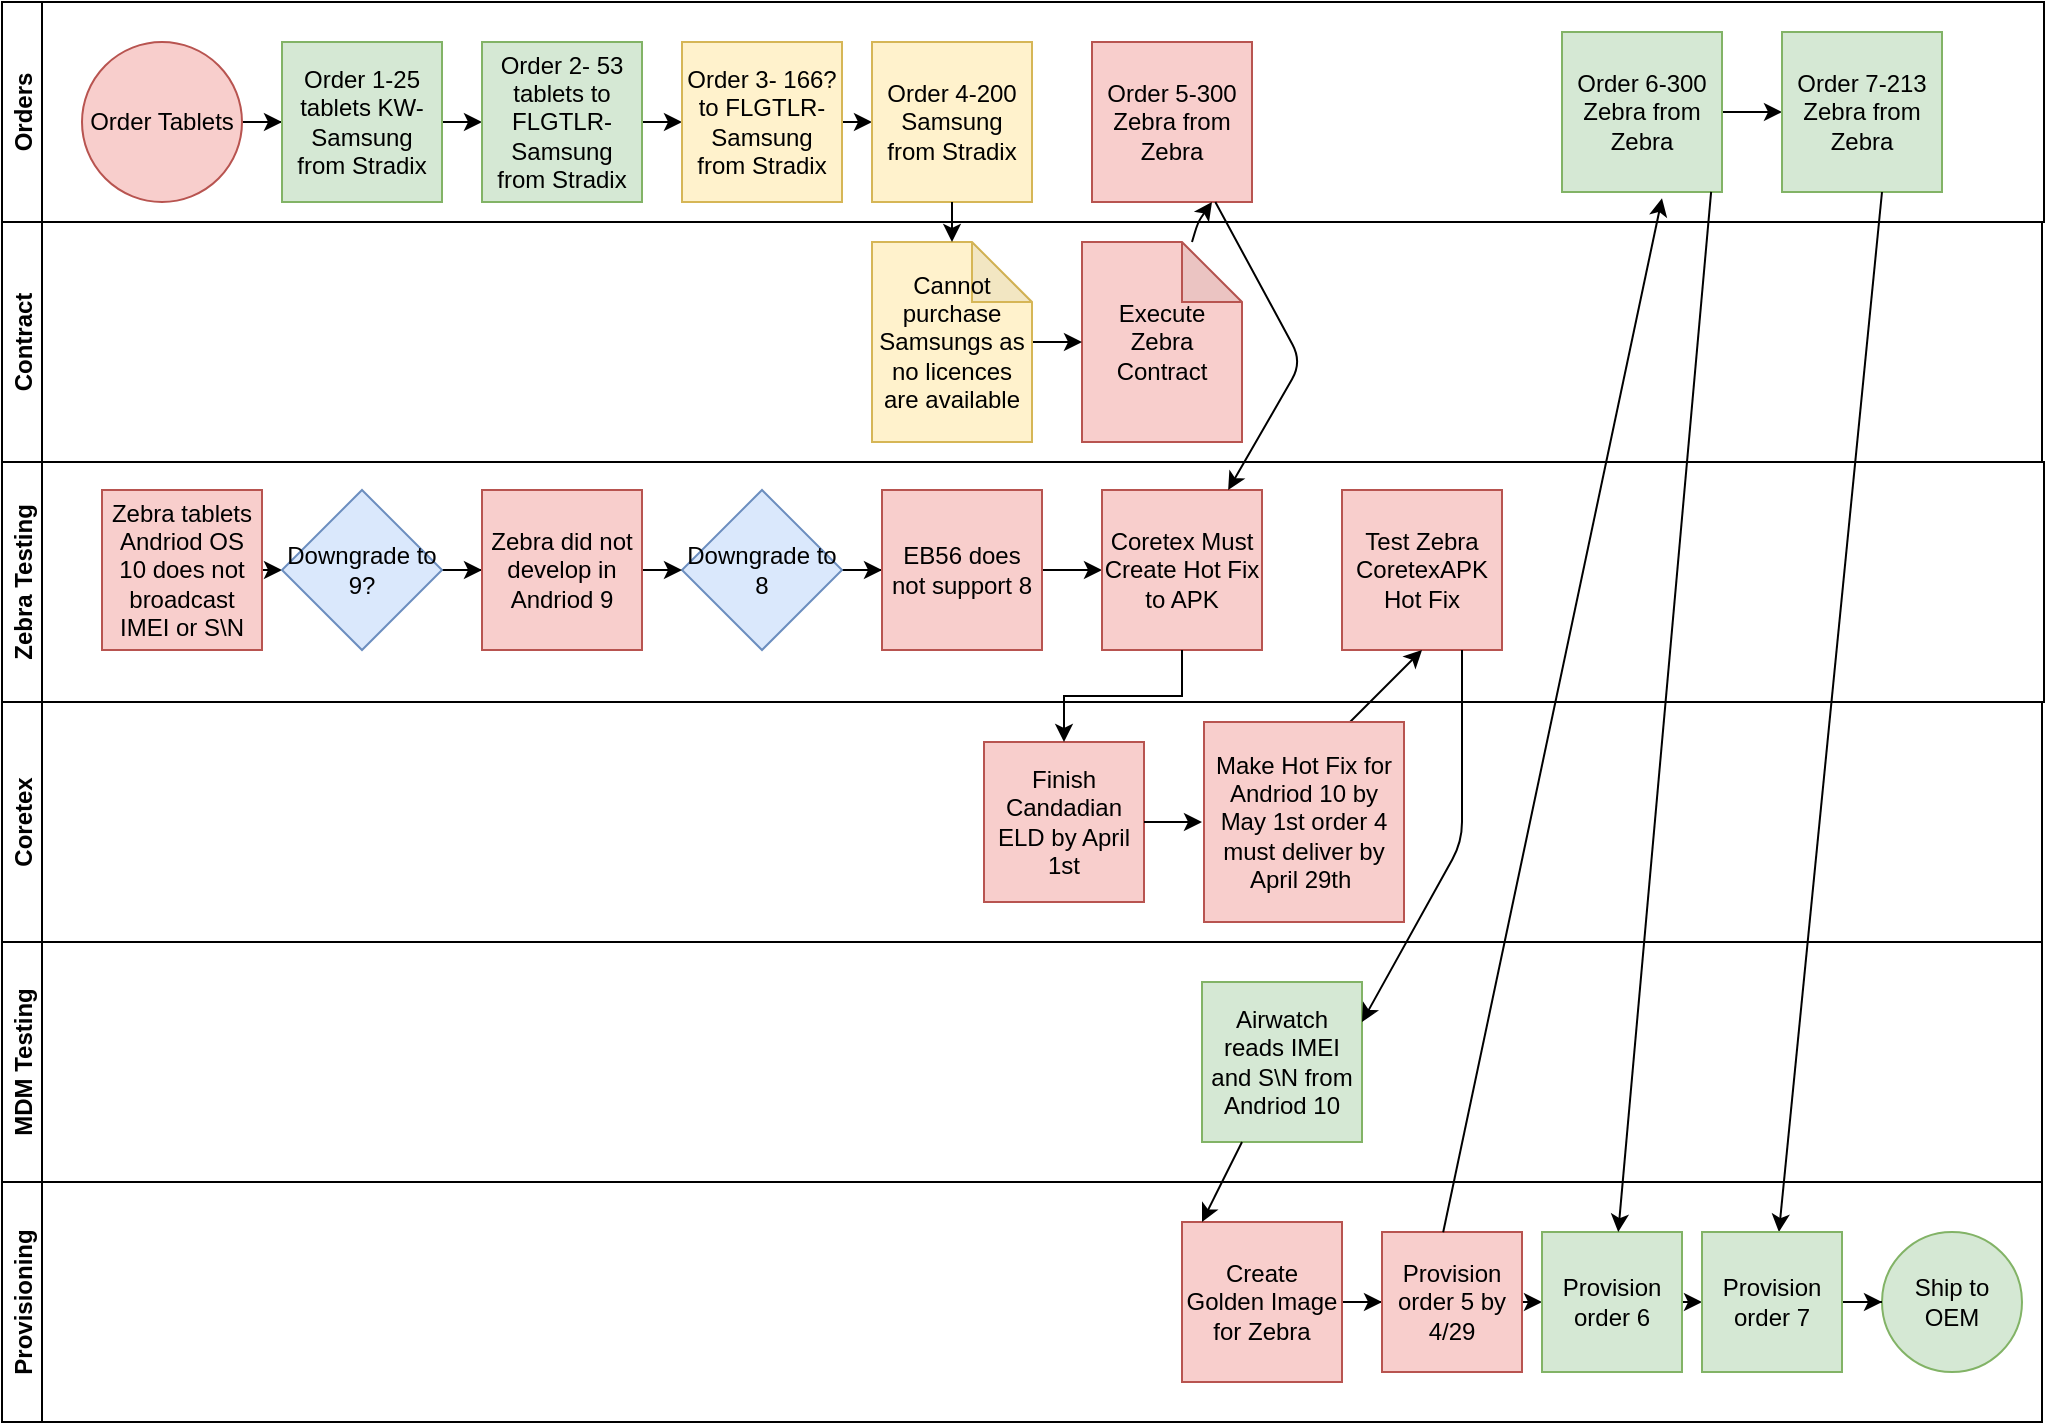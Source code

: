 <mxfile version="14.3.1" type="github">
  <diagram id="prtHgNgQTEPvFCAcTncT" name="Page-1">
    <mxGraphModel dx="3460" dy="2654" grid="1" gridSize="10" guides="1" tooltips="1" connect="1" arrows="1" fold="1" page="1" pageScale="1" pageWidth="1169" pageHeight="827" math="0" shadow="0">
      <root>
        <object label="" id="0">
          <mxCell />
        </object>
        <mxCell id="1" parent="0" />
        <mxCell id="XOxbf55b8lKNXetok6DY-13" value="Orders" style="swimlane;startSize=20;horizontal=0;" vertex="1" parent="1">
          <mxGeometry x="80" y="-760" width="1021" height="110" as="geometry" />
        </mxCell>
        <mxCell id="XOxbf55b8lKNXetok6DY-53" style="edgeStyle=orthogonalEdgeStyle;rounded=0;orthogonalLoop=1;jettySize=auto;html=1;entryX=0;entryY=0.5;entryDx=0;entryDy=0;" edge="1" parent="XOxbf55b8lKNXetok6DY-13" source="XOxbf55b8lKNXetok6DY-18" target="XOxbf55b8lKNXetok6DY-19">
          <mxGeometry relative="1" as="geometry" />
        </mxCell>
        <mxCell id="XOxbf55b8lKNXetok6DY-18" value="Order Tablets" style="ellipse;whiteSpace=wrap;html=1;aspect=fixed;fillColor=#f8cecc;strokeColor=#b85450;" vertex="1" parent="XOxbf55b8lKNXetok6DY-13">
          <mxGeometry x="40" y="20" width="80" height="80" as="geometry" />
        </mxCell>
        <mxCell id="XOxbf55b8lKNXetok6DY-54" style="edgeStyle=orthogonalEdgeStyle;rounded=0;orthogonalLoop=1;jettySize=auto;html=1;exitX=1;exitY=0.5;exitDx=0;exitDy=0;entryX=0;entryY=0.5;entryDx=0;entryDy=0;" edge="1" parent="XOxbf55b8lKNXetok6DY-13" source="XOxbf55b8lKNXetok6DY-19" target="XOxbf55b8lKNXetok6DY-20">
          <mxGeometry relative="1" as="geometry" />
        </mxCell>
        <mxCell id="XOxbf55b8lKNXetok6DY-19" value="Order 1-25 tablets KW-Samsung from Stradix" style="whiteSpace=wrap;html=1;aspect=fixed;fillColor=#d5e8d4;strokeColor=#82b366;" vertex="1" parent="XOxbf55b8lKNXetok6DY-13">
          <mxGeometry x="140" y="20" width="80" height="80" as="geometry" />
        </mxCell>
        <mxCell id="XOxbf55b8lKNXetok6DY-55" style="edgeStyle=orthogonalEdgeStyle;rounded=0;orthogonalLoop=1;jettySize=auto;html=1;exitX=1;exitY=0.5;exitDx=0;exitDy=0;entryX=0;entryY=0.5;entryDx=0;entryDy=0;" edge="1" parent="XOxbf55b8lKNXetok6DY-13" source="XOxbf55b8lKNXetok6DY-20" target="XOxbf55b8lKNXetok6DY-21">
          <mxGeometry relative="1" as="geometry" />
        </mxCell>
        <mxCell id="XOxbf55b8lKNXetok6DY-20" value="Order 2- 53 tablets to FLGTLR-Samsung from Stradix" style="whiteSpace=wrap;html=1;aspect=fixed;fillColor=#d5e8d4;strokeColor=#82b366;" vertex="1" parent="XOxbf55b8lKNXetok6DY-13">
          <mxGeometry x="240" y="20" width="80" height="80" as="geometry" />
        </mxCell>
        <mxCell id="XOxbf55b8lKNXetok6DY-56" style="edgeStyle=orthogonalEdgeStyle;rounded=0;orthogonalLoop=1;jettySize=auto;html=1;exitX=1;exitY=0.5;exitDx=0;exitDy=0;entryX=0;entryY=0.5;entryDx=0;entryDy=0;" edge="1" parent="XOxbf55b8lKNXetok6DY-13" source="XOxbf55b8lKNXetok6DY-21" target="XOxbf55b8lKNXetok6DY-22">
          <mxGeometry relative="1" as="geometry" />
        </mxCell>
        <mxCell id="XOxbf55b8lKNXetok6DY-21" value="Order 3- 166? to FLGTLR-Samsung from Stradix" style="whiteSpace=wrap;html=1;aspect=fixed;fillColor=#fff2cc;strokeColor=#d6b656;" vertex="1" parent="XOxbf55b8lKNXetok6DY-13">
          <mxGeometry x="340" y="20" width="80" height="80" as="geometry" />
        </mxCell>
        <mxCell id="XOxbf55b8lKNXetok6DY-22" value="Order 4-200 Samsung from Stradix" style="whiteSpace=wrap;html=1;aspect=fixed;fillColor=#fff2cc;strokeColor=#d6b656;" vertex="1" parent="XOxbf55b8lKNXetok6DY-13">
          <mxGeometry x="435" y="20" width="80" height="80" as="geometry" />
        </mxCell>
        <mxCell id="XOxbf55b8lKNXetok6DY-23" value="Order 5-300 Zebra from Zebra" style="whiteSpace=wrap;html=1;aspect=fixed;fillColor=#f8cecc;strokeColor=#b85450;" vertex="1" parent="XOxbf55b8lKNXetok6DY-13">
          <mxGeometry x="545" y="20" width="80" height="80" as="geometry" />
        </mxCell>
        <mxCell id="XOxbf55b8lKNXetok6DY-84" style="edgeStyle=orthogonalEdgeStyle;rounded=0;orthogonalLoop=1;jettySize=auto;html=1;entryX=0;entryY=0.5;entryDx=0;entryDy=0;" edge="1" parent="XOxbf55b8lKNXetok6DY-13" source="XOxbf55b8lKNXetok6DY-24" target="XOxbf55b8lKNXetok6DY-25">
          <mxGeometry relative="1" as="geometry" />
        </mxCell>
        <mxCell id="XOxbf55b8lKNXetok6DY-24" value="Order 6-300 Zebra from Zebra" style="whiteSpace=wrap;html=1;aspect=fixed;fillColor=#d5e8d4;strokeColor=#82b366;" vertex="1" parent="XOxbf55b8lKNXetok6DY-13">
          <mxGeometry x="780" y="15" width="80" height="80" as="geometry" />
        </mxCell>
        <mxCell id="XOxbf55b8lKNXetok6DY-25" value="Order 7-213 Zebra from Zebra" style="whiteSpace=wrap;html=1;aspect=fixed;fillColor=#d5e8d4;strokeColor=#82b366;" vertex="1" parent="XOxbf55b8lKNXetok6DY-13">
          <mxGeometry x="890" y="15" width="80" height="80" as="geometry" />
        </mxCell>
        <mxCell id="XOxbf55b8lKNXetok6DY-85" value="" style="endArrow=classic;html=1;" edge="1" parent="XOxbf55b8lKNXetok6DY-13" target="XOxbf55b8lKNXetok6DY-52">
          <mxGeometry width="50" height="50" relative="1" as="geometry">
            <mxPoint x="940" y="95" as="sourcePoint" />
            <mxPoint x="990" y="45" as="targetPoint" />
          </mxGeometry>
        </mxCell>
        <mxCell id="XOxbf55b8lKNXetok6DY-15" value="Zebra Testing" style="swimlane;startSize=20;horizontal=0;" vertex="1" parent="1">
          <mxGeometry x="80" y="-530" width="1021" height="120" as="geometry">
            <mxRectangle x="39" y="210" width="30" height="100" as="alternateBounds" />
          </mxGeometry>
        </mxCell>
        <mxCell id="XOxbf55b8lKNXetok6DY-65" style="edgeStyle=orthogonalEdgeStyle;rounded=0;orthogonalLoop=1;jettySize=auto;html=1;exitX=1;exitY=0.5;exitDx=0;exitDy=0;entryX=0;entryY=0.5;entryDx=0;entryDy=0;" edge="1" parent="XOxbf55b8lKNXetok6DY-15" source="XOxbf55b8lKNXetok6DY-27" target="XOxbf55b8lKNXetok6DY-28">
          <mxGeometry relative="1" as="geometry" />
        </mxCell>
        <mxCell id="XOxbf55b8lKNXetok6DY-27" value="Zebra tablets Andriod OS 10 does not broadcast IMEI or S\N" style="whiteSpace=wrap;html=1;aspect=fixed;rounded=0;fillColor=#f8cecc;strokeColor=#b85450;" vertex="1" parent="XOxbf55b8lKNXetok6DY-15">
          <mxGeometry x="50" y="14" width="80" height="80" as="geometry" />
        </mxCell>
        <mxCell id="XOxbf55b8lKNXetok6DY-66" style="edgeStyle=orthogonalEdgeStyle;rounded=0;orthogonalLoop=1;jettySize=auto;html=1;entryX=0;entryY=0.5;entryDx=0;entryDy=0;" edge="1" parent="XOxbf55b8lKNXetok6DY-15" source="XOxbf55b8lKNXetok6DY-28" target="XOxbf55b8lKNXetok6DY-30">
          <mxGeometry relative="1" as="geometry" />
        </mxCell>
        <mxCell id="XOxbf55b8lKNXetok6DY-28" value="Downgrade to 9?" style="rhombus;whiteSpace=wrap;html=1;rounded=0;fillColor=#dae8fc;strokeColor=#6c8ebf;" vertex="1" parent="XOxbf55b8lKNXetok6DY-15">
          <mxGeometry x="140" y="14" width="80" height="80" as="geometry" />
        </mxCell>
        <mxCell id="XOxbf55b8lKNXetok6DY-68" style="edgeStyle=orthogonalEdgeStyle;rounded=0;orthogonalLoop=1;jettySize=auto;html=1;exitX=1;exitY=0.5;exitDx=0;exitDy=0;" edge="1" parent="XOxbf55b8lKNXetok6DY-15" source="XOxbf55b8lKNXetok6DY-29" target="XOxbf55b8lKNXetok6DY-31">
          <mxGeometry relative="1" as="geometry" />
        </mxCell>
        <mxCell id="XOxbf55b8lKNXetok6DY-29" value="Downgrade to 8" style="rhombus;whiteSpace=wrap;html=1;rounded=0;fillColor=#dae8fc;strokeColor=#6c8ebf;" vertex="1" parent="XOxbf55b8lKNXetok6DY-15">
          <mxGeometry x="340" y="14" width="80" height="80" as="geometry" />
        </mxCell>
        <mxCell id="XOxbf55b8lKNXetok6DY-67" style="edgeStyle=orthogonalEdgeStyle;rounded=0;orthogonalLoop=1;jettySize=auto;html=1;exitX=1;exitY=0.5;exitDx=0;exitDy=0;entryX=0;entryY=0.5;entryDx=0;entryDy=0;" edge="1" parent="XOxbf55b8lKNXetok6DY-15" source="XOxbf55b8lKNXetok6DY-30" target="XOxbf55b8lKNXetok6DY-29">
          <mxGeometry relative="1" as="geometry" />
        </mxCell>
        <mxCell id="XOxbf55b8lKNXetok6DY-30" value="Zebra did not develop in Andriod 9" style="whiteSpace=wrap;html=1;aspect=fixed;rounded=0;fillColor=#f8cecc;strokeColor=#b85450;" vertex="1" parent="XOxbf55b8lKNXetok6DY-15">
          <mxGeometry x="240" y="14" width="80" height="80" as="geometry" />
        </mxCell>
        <mxCell id="XOxbf55b8lKNXetok6DY-69" style="edgeStyle=orthogonalEdgeStyle;rounded=0;orthogonalLoop=1;jettySize=auto;html=1;entryX=0;entryY=0.5;entryDx=0;entryDy=0;" edge="1" parent="XOxbf55b8lKNXetok6DY-15" source="XOxbf55b8lKNXetok6DY-31" target="XOxbf55b8lKNXetok6DY-42">
          <mxGeometry relative="1" as="geometry" />
        </mxCell>
        <mxCell id="XOxbf55b8lKNXetok6DY-31" value="EB56 does not support 8" style="whiteSpace=wrap;html=1;aspect=fixed;rounded=0;fillColor=#f8cecc;strokeColor=#b85450;" vertex="1" parent="XOxbf55b8lKNXetok6DY-15">
          <mxGeometry x="440" y="14" width="80" height="80" as="geometry" />
        </mxCell>
        <mxCell id="XOxbf55b8lKNXetok6DY-42" value="Coretex Must Create Hot Fix to APK" style="whiteSpace=wrap;html=1;aspect=fixed;rounded=0;fillColor=#f8cecc;strokeColor=#b85450;" vertex="1" parent="XOxbf55b8lKNXetok6DY-15">
          <mxGeometry x="550" y="14" width="80" height="80" as="geometry" />
        </mxCell>
        <mxCell id="XOxbf55b8lKNXetok6DY-44" value="Test Zebra CoretexAPK Hot Fix" style="whiteSpace=wrap;html=1;aspect=fixed;rounded=0;fillColor=#f8cecc;strokeColor=#b85450;" vertex="1" parent="XOxbf55b8lKNXetok6DY-15">
          <mxGeometry x="670" y="14" width="80" height="80" as="geometry" />
        </mxCell>
        <mxCell id="XOxbf55b8lKNXetok6DY-72" value="" style="endArrow=classic;html=1;" edge="1" parent="XOxbf55b8lKNXetok6DY-15">
          <mxGeometry width="50" height="50" relative="1" as="geometry">
            <mxPoint x="660" y="144" as="sourcePoint" />
            <mxPoint x="710" y="94" as="targetPoint" />
          </mxGeometry>
        </mxCell>
        <mxCell id="XOxbf55b8lKNXetok6DY-14" value="Contract" style="swimlane;startSize=20;horizontal=0;rounded=0;" vertex="1" parent="1">
          <mxGeometry x="80" y="-650" width="1020" height="120" as="geometry" />
        </mxCell>
        <mxCell id="XOxbf55b8lKNXetok6DY-26" value="Execute Zebra Contract" style="shape=note;whiteSpace=wrap;html=1;backgroundOutline=1;darkOpacity=0.05;rounded=0;fillColor=#f8cecc;strokeColor=#b85450;" vertex="1" parent="XOxbf55b8lKNXetok6DY-14">
          <mxGeometry x="540" y="10" width="80" height="100" as="geometry" />
        </mxCell>
        <mxCell id="XOxbf55b8lKNXetok6DY-58" style="edgeStyle=orthogonalEdgeStyle;rounded=0;orthogonalLoop=1;jettySize=auto;html=1;entryX=0;entryY=0.5;entryDx=0;entryDy=0;entryPerimeter=0;" edge="1" parent="XOxbf55b8lKNXetok6DY-14" source="XOxbf55b8lKNXetok6DY-32" target="XOxbf55b8lKNXetok6DY-26">
          <mxGeometry relative="1" as="geometry" />
        </mxCell>
        <mxCell id="XOxbf55b8lKNXetok6DY-32" value="Cannot purchase Samsungs as no licences are available" style="shape=note;whiteSpace=wrap;html=1;backgroundOutline=1;darkOpacity=0.05;rounded=0;fillColor=#fff2cc;strokeColor=#d6b656;" vertex="1" parent="XOxbf55b8lKNXetok6DY-14">
          <mxGeometry x="435" y="10" width="80" height="100" as="geometry" />
        </mxCell>
        <mxCell id="XOxbf55b8lKNXetok6DY-36" value="Coretex" style="swimlane;startSize=20;horizontal=0;rounded=0;swimlaneLine=1;" vertex="1" parent="1">
          <mxGeometry x="80" y="-410" width="1020" height="120" as="geometry">
            <mxRectangle x="40" y="240" width="30" height="70" as="alternateBounds" />
          </mxGeometry>
        </mxCell>
        <mxCell id="XOxbf55b8lKNXetok6DY-37" value="Finish Candadian ELD by April 1st" style="whiteSpace=wrap;html=1;aspect=fixed;rounded=0;fillColor=#f8cecc;strokeColor=#b85450;" vertex="1" parent="XOxbf55b8lKNXetok6DY-36">
          <mxGeometry x="491" y="20" width="80" height="80" as="geometry" />
        </mxCell>
        <mxCell id="XOxbf55b8lKNXetok6DY-38" value="Make Hot Fix for Andriod 10 by May 1st order 4 must deliver by April 29th&amp;nbsp;" style="whiteSpace=wrap;html=1;aspect=fixed;rounded=0;fillColor=#f8cecc;strokeColor=#b85450;" vertex="1" parent="XOxbf55b8lKNXetok6DY-36">
          <mxGeometry x="601" y="10" width="100" height="100" as="geometry" />
        </mxCell>
        <mxCell id="XOxbf55b8lKNXetok6DY-17" value="Provisioning" style="swimlane;startSize=20;horizontal=0;" vertex="1" parent="1">
          <mxGeometry x="80" y="-170" width="1020" height="120" as="geometry">
            <mxRectangle x="40" y="480" width="30" height="100" as="alternateBounds" />
          </mxGeometry>
        </mxCell>
        <mxCell id="XOxbf55b8lKNXetok6DY-75" style="edgeStyle=orthogonalEdgeStyle;rounded=0;orthogonalLoop=1;jettySize=auto;html=1;entryX=0;entryY=0.5;entryDx=0;entryDy=0;" edge="1" parent="XOxbf55b8lKNXetok6DY-17" source="XOxbf55b8lKNXetok6DY-39" target="XOxbf55b8lKNXetok6DY-41">
          <mxGeometry relative="1" as="geometry" />
        </mxCell>
        <mxCell id="XOxbf55b8lKNXetok6DY-39" value="Create Golden Image for Zebra" style="whiteSpace=wrap;html=1;aspect=fixed;rounded=0;fillColor=#f8cecc;strokeColor=#b85450;" vertex="1" parent="XOxbf55b8lKNXetok6DY-17">
          <mxGeometry x="590" y="20" width="80" height="80" as="geometry" />
        </mxCell>
        <mxCell id="XOxbf55b8lKNXetok6DY-40" value="Ship to OEM" style="ellipse;whiteSpace=wrap;html=1;aspect=fixed;rounded=0;fillColor=#d5e8d4;strokeColor=#82b366;" vertex="1" parent="XOxbf55b8lKNXetok6DY-17">
          <mxGeometry x="940" y="25" width="70" height="70" as="geometry" />
        </mxCell>
        <mxCell id="XOxbf55b8lKNXetok6DY-76" style="edgeStyle=orthogonalEdgeStyle;rounded=0;orthogonalLoop=1;jettySize=auto;html=1;exitX=1;exitY=0.5;exitDx=0;exitDy=0;entryX=0;entryY=0.5;entryDx=0;entryDy=0;" edge="1" parent="XOxbf55b8lKNXetok6DY-17" source="XOxbf55b8lKNXetok6DY-41" target="XOxbf55b8lKNXetok6DY-50">
          <mxGeometry relative="1" as="geometry" />
        </mxCell>
        <mxCell id="XOxbf55b8lKNXetok6DY-41" value="Provision order 5 by 4/29" style="whiteSpace=wrap;html=1;aspect=fixed;rounded=0;fillColor=#f8cecc;strokeColor=#b85450;" vertex="1" parent="XOxbf55b8lKNXetok6DY-17">
          <mxGeometry x="690" y="25" width="70" height="70" as="geometry" />
        </mxCell>
        <mxCell id="XOxbf55b8lKNXetok6DY-77" style="edgeStyle=orthogonalEdgeStyle;rounded=0;orthogonalLoop=1;jettySize=auto;html=1;exitX=1;exitY=0.5;exitDx=0;exitDy=0;entryX=0;entryY=0.5;entryDx=0;entryDy=0;" edge="1" parent="XOxbf55b8lKNXetok6DY-17" source="XOxbf55b8lKNXetok6DY-50" target="XOxbf55b8lKNXetok6DY-52">
          <mxGeometry relative="1" as="geometry" />
        </mxCell>
        <mxCell id="XOxbf55b8lKNXetok6DY-50" value="Provision order 6" style="whiteSpace=wrap;html=1;aspect=fixed;rounded=0;fillColor=#d5e8d4;strokeColor=#82b366;" vertex="1" parent="XOxbf55b8lKNXetok6DY-17">
          <mxGeometry x="770" y="25" width="70" height="70" as="geometry" />
        </mxCell>
        <mxCell id="XOxbf55b8lKNXetok6DY-80" style="edgeStyle=orthogonalEdgeStyle;rounded=0;orthogonalLoop=1;jettySize=auto;html=1;entryX=0;entryY=0.5;entryDx=0;entryDy=0;" edge="1" parent="XOxbf55b8lKNXetok6DY-17" source="XOxbf55b8lKNXetok6DY-52" target="XOxbf55b8lKNXetok6DY-40">
          <mxGeometry relative="1" as="geometry" />
        </mxCell>
        <mxCell id="XOxbf55b8lKNXetok6DY-52" value="Provision order 7" style="whiteSpace=wrap;html=1;aspect=fixed;rounded=0;fillColor=#d5e8d4;strokeColor=#82b366;" vertex="1" parent="XOxbf55b8lKNXetok6DY-17">
          <mxGeometry x="850" y="25" width="70" height="70" as="geometry" />
        </mxCell>
        <mxCell id="XOxbf55b8lKNXetok6DY-16" value="MDM Testing" style="swimlane;startSize=20;horizontal=0;" vertex="1" parent="1">
          <mxGeometry x="80" y="-290" width="1020" height="120" as="geometry">
            <mxRectangle x="40" y="360" width="30" height="100" as="alternateBounds" />
          </mxGeometry>
        </mxCell>
        <mxCell id="XOxbf55b8lKNXetok6DY-33" value="Airwatch reads IMEI and S\N from Andriod 10" style="whiteSpace=wrap;html=1;aspect=fixed;rounded=0;fillColor=#d5e8d4;strokeColor=#82b366;" vertex="1" parent="XOxbf55b8lKNXetok6DY-16">
          <mxGeometry x="600" y="20" width="80" height="80" as="geometry" />
        </mxCell>
        <mxCell id="XOxbf55b8lKNXetok6DY-81" value="" style="endArrow=classic;html=1;exitX=0.437;exitY=0.002;exitDx=0;exitDy=0;exitPerimeter=0;" edge="1" parent="XOxbf55b8lKNXetok6DY-16" source="XOxbf55b8lKNXetok6DY-41">
          <mxGeometry width="50" height="50" relative="1" as="geometry">
            <mxPoint x="710" y="140" as="sourcePoint" />
            <mxPoint x="830" y="-371.829" as="targetPoint" />
          </mxGeometry>
        </mxCell>
        <mxCell id="XOxbf55b8lKNXetok6DY-57" style="edgeStyle=orthogonalEdgeStyle;rounded=0;orthogonalLoop=1;jettySize=auto;html=1;exitX=0.5;exitY=1;exitDx=0;exitDy=0;entryX=0.5;entryY=0;entryDx=0;entryDy=0;entryPerimeter=0;" edge="1" parent="1" source="XOxbf55b8lKNXetok6DY-22" target="XOxbf55b8lKNXetok6DY-32">
          <mxGeometry relative="1" as="geometry" />
        </mxCell>
        <mxCell id="XOxbf55b8lKNXetok6DY-61" value="" style="endArrow=classic;html=1;entryX=0.75;entryY=1;entryDx=0;entryDy=0;" edge="1" parent="1" source="XOxbf55b8lKNXetok6DY-26" target="XOxbf55b8lKNXetok6DY-23">
          <mxGeometry width="50" height="50" relative="1" as="geometry">
            <mxPoint x="640" y="-620" as="sourcePoint" />
            <mxPoint x="690" y="-670" as="targetPoint" />
            <Array as="points">
              <mxPoint x="678" y="-650" />
            </Array>
          </mxGeometry>
        </mxCell>
        <mxCell id="XOxbf55b8lKNXetok6DY-64" value="" style="endArrow=classic;html=1;" edge="1" parent="1" source="XOxbf55b8lKNXetok6DY-23" target="XOxbf55b8lKNXetok6DY-42">
          <mxGeometry width="50" height="50" relative="1" as="geometry">
            <mxPoint x="640" y="-620" as="sourcePoint" />
            <mxPoint x="690" y="-670" as="targetPoint" />
            <Array as="points">
              <mxPoint x="730" y="-580" />
            </Array>
          </mxGeometry>
        </mxCell>
        <mxCell id="XOxbf55b8lKNXetok6DY-70" style="edgeStyle=orthogonalEdgeStyle;rounded=0;orthogonalLoop=1;jettySize=auto;html=1;" edge="1" parent="1" source="XOxbf55b8lKNXetok6DY-42" target="XOxbf55b8lKNXetok6DY-37">
          <mxGeometry relative="1" as="geometry" />
        </mxCell>
        <mxCell id="XOxbf55b8lKNXetok6DY-71" style="edgeStyle=orthogonalEdgeStyle;rounded=0;orthogonalLoop=1;jettySize=auto;html=1;" edge="1" parent="1" source="XOxbf55b8lKNXetok6DY-37">
          <mxGeometry relative="1" as="geometry">
            <mxPoint x="680" y="-350" as="targetPoint" />
          </mxGeometry>
        </mxCell>
        <mxCell id="XOxbf55b8lKNXetok6DY-73" value="" style="endArrow=classic;html=1;exitX=0.75;exitY=1;exitDx=0;exitDy=0;entryX=1;entryY=0.25;entryDx=0;entryDy=0;" edge="1" parent="1" source="XOxbf55b8lKNXetok6DY-44" target="XOxbf55b8lKNXetok6DY-33">
          <mxGeometry width="50" height="50" relative="1" as="geometry">
            <mxPoint x="820" y="-350" as="sourcePoint" />
            <mxPoint x="870" y="-390" as="targetPoint" />
            <Array as="points">
              <mxPoint x="810" y="-340" />
            </Array>
          </mxGeometry>
        </mxCell>
        <mxCell id="XOxbf55b8lKNXetok6DY-74" value="" style="endArrow=classic;html=1;exitX=0.25;exitY=1;exitDx=0;exitDy=0;entryX=0.125;entryY=0;entryDx=0;entryDy=0;entryPerimeter=0;" edge="1" parent="1" source="XOxbf55b8lKNXetok6DY-33" target="XOxbf55b8lKNXetok6DY-39">
          <mxGeometry width="50" height="50" relative="1" as="geometry">
            <mxPoint x="590" y="-120" as="sourcePoint" />
            <mxPoint x="640" y="-170" as="targetPoint" />
          </mxGeometry>
        </mxCell>
        <mxCell id="XOxbf55b8lKNXetok6DY-82" value="" style="endArrow=classic;html=1;exitX=0.932;exitY=0.999;exitDx=0;exitDy=0;exitPerimeter=0;" edge="1" parent="1" source="XOxbf55b8lKNXetok6DY-24" target="XOxbf55b8lKNXetok6DY-50">
          <mxGeometry width="50" height="50" relative="1" as="geometry">
            <mxPoint x="830" y="-570" as="sourcePoint" />
            <mxPoint x="880" y="-620" as="targetPoint" />
          </mxGeometry>
        </mxCell>
      </root>
    </mxGraphModel>
  </diagram>
</mxfile>

